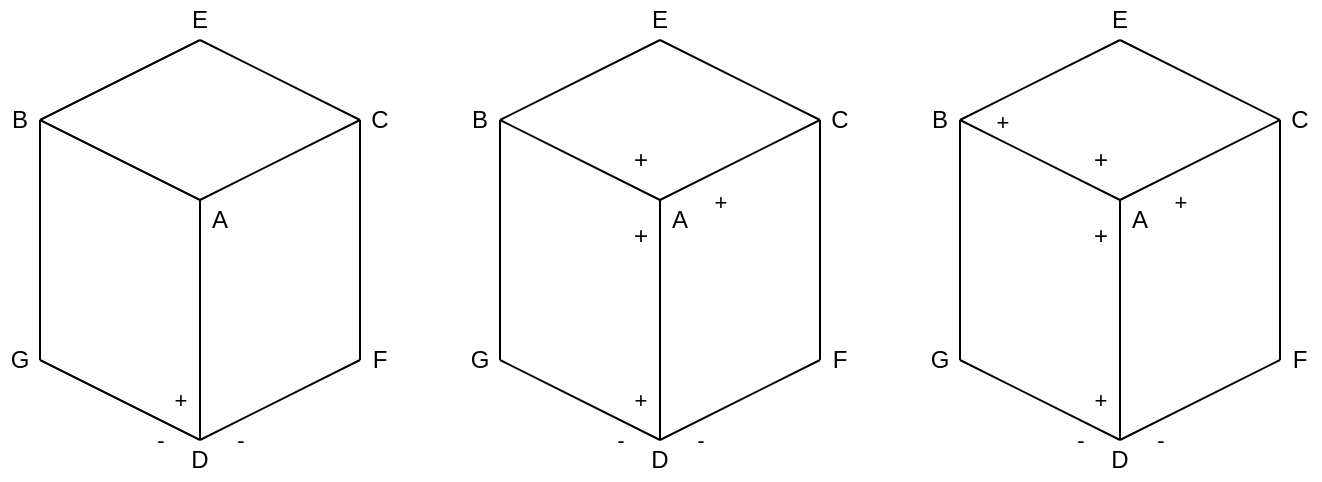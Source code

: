 <mxfile version="16.5.2" type="device"><diagram id="_c-jluAhfx_kgPv7KN8i" name="Page-1"><mxGraphModel dx="587" dy="516" grid="1" gridSize="10" guides="1" tooltips="1" connect="1" arrows="1" fold="1" page="1" pageScale="1" pageWidth="700" pageHeight="275" math="0" shadow="0"><root><mxCell id="0"/><mxCell id="1" parent="0"/><mxCell id="_P-QnC3Qy20Uhr5xZoNY-1" value="" style="endArrow=none;html=1;rounded=0;fontFamily=Helvetica;fontSize=12;" parent="1" edge="1"><mxGeometry width="50" height="50" relative="1" as="geometry"><mxPoint x="40" y="80" as="sourcePoint"/><mxPoint x="120" y="40" as="targetPoint"/></mxGeometry></mxCell><mxCell id="_P-QnC3Qy20Uhr5xZoNY-2" value="" style="endArrow=none;html=1;rounded=0;fontFamily=Helvetica;fontSize=12;" parent="1" edge="1"><mxGeometry width="50" height="50" relative="1" as="geometry"><mxPoint x="120" y="120" as="sourcePoint"/><mxPoint x="200" y="80" as="targetPoint"/></mxGeometry></mxCell><mxCell id="_P-QnC3Qy20Uhr5xZoNY-3" value="" style="endArrow=none;html=1;rounded=0;fontFamily=Helvetica;fontSize=12;" parent="1" edge="1"><mxGeometry width="50" height="50" relative="1" as="geometry"><mxPoint x="200" y="80" as="sourcePoint"/><mxPoint x="120" y="40" as="targetPoint"/></mxGeometry></mxCell><mxCell id="_P-QnC3Qy20Uhr5xZoNY-4" value="" style="endArrow=none;html=1;rounded=0;fontFamily=Helvetica;fontSize=12;" parent="1" edge="1"><mxGeometry width="50" height="50" relative="1" as="geometry"><mxPoint x="120" y="120" as="sourcePoint"/><mxPoint x="40" y="80" as="targetPoint"/></mxGeometry></mxCell><mxCell id="_P-QnC3Qy20Uhr5xZoNY-5" value="" style="endArrow=none;html=1;rounded=0;fontFamily=Helvetica;fontSize=12;" parent="1" edge="1"><mxGeometry width="50" height="50" relative="1" as="geometry"><mxPoint x="120" y="240" as="sourcePoint"/><mxPoint x="200" y="200" as="targetPoint"/></mxGeometry></mxCell><mxCell id="naK5xHN3AxJkG5GBANvd-54" value="-" style="edgeLabel;html=1;align=center;verticalAlign=middle;resizable=0;points=[];" parent="_P-QnC3Qy20Uhr5xZoNY-5" vertex="1" connectable="0"><mxGeometry x="-0.693" y="-2" relative="1" as="geometry"><mxPoint x="7" y="4" as="offset"/></mxGeometry></mxCell><mxCell id="_P-QnC3Qy20Uhr5xZoNY-6" value="" style="endArrow=none;html=1;rounded=0;fontFamily=Helvetica;fontSize=12;" parent="1" edge="1"><mxGeometry width="50" height="50" relative="1" as="geometry"><mxPoint x="120" y="240" as="sourcePoint"/><mxPoint x="40" y="200" as="targetPoint"/></mxGeometry></mxCell><mxCell id="naK5xHN3AxJkG5GBANvd-53" value="-" style="edgeLabel;html=1;align=center;verticalAlign=middle;resizable=0;points=[];" parent="_P-QnC3Qy20Uhr5xZoNY-6" vertex="1" connectable="0"><mxGeometry x="-0.601" y="2" relative="1" as="geometry"><mxPoint x="-3" y="6" as="offset"/></mxGeometry></mxCell><mxCell id="_P-QnC3Qy20Uhr5xZoNY-7" value="" style="endArrow=none;html=1;rounded=0;fontFamily=Helvetica;fontSize=12;" parent="1" edge="1"><mxGeometry width="50" height="50" relative="1" as="geometry"><mxPoint x="40" y="200" as="sourcePoint"/><mxPoint x="40" y="80" as="targetPoint"/></mxGeometry></mxCell><mxCell id="_P-QnC3Qy20Uhr5xZoNY-8" value="" style="endArrow=none;html=1;rounded=0;fontFamily=Helvetica;fontSize=12;" parent="1" edge="1"><mxGeometry width="50" height="50" relative="1" as="geometry"><mxPoint x="120" y="240" as="sourcePoint"/><mxPoint x="120" y="120" as="targetPoint"/></mxGeometry></mxCell><mxCell id="naK5xHN3AxJkG5GBANvd-52" value="+" style="edgeLabel;html=1;align=center;verticalAlign=middle;resizable=0;points=[];" parent="_P-QnC3Qy20Uhr5xZoNY-8" vertex="1" connectable="0"><mxGeometry x="-0.733" y="2" relative="1" as="geometry"><mxPoint x="-8" y="-4" as="offset"/></mxGeometry></mxCell><mxCell id="_P-QnC3Qy20Uhr5xZoNY-9" value="" style="endArrow=none;html=1;rounded=0;fontFamily=Helvetica;fontSize=12;" parent="1" edge="1"><mxGeometry width="50" height="50" relative="1" as="geometry"><mxPoint x="200" y="200" as="sourcePoint"/><mxPoint x="200" y="80" as="targetPoint"/></mxGeometry></mxCell><mxCell id="_P-QnC3Qy20Uhr5xZoNY-10" value="E" style="text;html=1;strokeColor=none;fillColor=none;align=center;verticalAlign=middle;whiteSpace=wrap;rounded=0;fontFamily=Helvetica;fontSize=12;" parent="1" vertex="1"><mxGeometry x="110" y="20" width="20" height="20" as="geometry"/></mxCell><mxCell id="_P-QnC3Qy20Uhr5xZoNY-11" value="B" style="text;html=1;strokeColor=none;fillColor=none;align=center;verticalAlign=middle;whiteSpace=wrap;rounded=0;fontFamily=Helvetica;fontSize=12;" parent="1" vertex="1"><mxGeometry x="20" y="70" width="20" height="20" as="geometry"/></mxCell><mxCell id="_P-QnC3Qy20Uhr5xZoNY-12" value="A" style="text;html=1;strokeColor=none;fillColor=none;align=center;verticalAlign=middle;whiteSpace=wrap;rounded=0;fontFamily=Helvetica;fontSize=12;" parent="1" vertex="1"><mxGeometry x="120" y="120" width="20" height="20" as="geometry"/></mxCell><mxCell id="_P-QnC3Qy20Uhr5xZoNY-13" value="G" style="text;html=1;strokeColor=none;fillColor=none;align=center;verticalAlign=middle;whiteSpace=wrap;rounded=0;fontFamily=Helvetica;fontSize=12;" parent="1" vertex="1"><mxGeometry x="20" y="190" width="20" height="20" as="geometry"/></mxCell><mxCell id="_P-QnC3Qy20Uhr5xZoNY-14" value="D" style="text;html=1;strokeColor=none;fillColor=none;align=center;verticalAlign=middle;whiteSpace=wrap;rounded=0;fontFamily=Helvetica;fontSize=12;" parent="1" vertex="1"><mxGeometry x="110" y="240" width="20" height="20" as="geometry"/></mxCell><mxCell id="_P-QnC3Qy20Uhr5xZoNY-15" value="C" style="text;html=1;strokeColor=none;fillColor=none;align=center;verticalAlign=middle;whiteSpace=wrap;rounded=0;fontFamily=Helvetica;fontSize=12;" parent="1" vertex="1"><mxGeometry x="200" y="70" width="20" height="20" as="geometry"/></mxCell><mxCell id="_P-QnC3Qy20Uhr5xZoNY-16" value="F" style="text;html=1;strokeColor=none;fillColor=none;align=center;verticalAlign=middle;whiteSpace=wrap;rounded=0;fontFamily=Helvetica;fontSize=12;" parent="1" vertex="1"><mxGeometry x="200" y="190" width="20" height="20" as="geometry"/></mxCell><mxCell id="nXrxXAfIPLmB9yx9mUCx-1" value="" style="endArrow=none;html=1;rounded=0;fontFamily=Helvetica;fontSize=12;" edge="1" parent="1"><mxGeometry width="50" height="50" relative="1" as="geometry"><mxPoint x="270" y="80" as="sourcePoint"/><mxPoint x="350" y="40" as="targetPoint"/></mxGeometry></mxCell><mxCell id="nXrxXAfIPLmB9yx9mUCx-2" value="" style="endArrow=none;html=1;rounded=0;fontFamily=Helvetica;fontSize=12;" edge="1" parent="1"><mxGeometry width="50" height="50" relative="1" as="geometry"><mxPoint x="350" y="120" as="sourcePoint"/><mxPoint x="430" y="80" as="targetPoint"/></mxGeometry></mxCell><mxCell id="nXrxXAfIPLmB9yx9mUCx-22" value="+" style="edgeLabel;html=1;align=center;verticalAlign=middle;resizable=0;points=[];" vertex="1" connectable="0" parent="nXrxXAfIPLmB9yx9mUCx-2"><mxGeometry x="-0.515" y="-1" relative="1" as="geometry"><mxPoint x="10" y="9" as="offset"/></mxGeometry></mxCell><mxCell id="nXrxXAfIPLmB9yx9mUCx-3" value="" style="endArrow=none;html=1;rounded=0;fontFamily=Helvetica;fontSize=12;" edge="1" parent="1"><mxGeometry width="50" height="50" relative="1" as="geometry"><mxPoint x="430" y="80" as="sourcePoint"/><mxPoint x="350" y="40" as="targetPoint"/></mxGeometry></mxCell><mxCell id="nXrxXAfIPLmB9yx9mUCx-4" value="" style="endArrow=none;html=1;rounded=0;fontFamily=Helvetica;fontSize=12;" edge="1" parent="1"><mxGeometry width="50" height="50" relative="1" as="geometry"><mxPoint x="350" y="120" as="sourcePoint"/><mxPoint x="270" y="80" as="targetPoint"/></mxGeometry></mxCell><mxCell id="nXrxXAfIPLmB9yx9mUCx-5" value="" style="endArrow=none;html=1;rounded=0;fontFamily=Helvetica;fontSize=12;" edge="1" parent="1"><mxGeometry width="50" height="50" relative="1" as="geometry"><mxPoint x="350" y="240" as="sourcePoint"/><mxPoint x="430" y="200" as="targetPoint"/></mxGeometry></mxCell><mxCell id="nXrxXAfIPLmB9yx9mUCx-6" value="-" style="edgeLabel;html=1;align=center;verticalAlign=middle;resizable=0;points=[];" vertex="1" connectable="0" parent="nXrxXAfIPLmB9yx9mUCx-5"><mxGeometry x="-0.693" y="-2" relative="1" as="geometry"><mxPoint x="7" y="4" as="offset"/></mxGeometry></mxCell><mxCell id="nXrxXAfIPLmB9yx9mUCx-7" value="" style="endArrow=none;html=1;rounded=0;fontFamily=Helvetica;fontSize=12;" edge="1" parent="1"><mxGeometry width="50" height="50" relative="1" as="geometry"><mxPoint x="350" y="240" as="sourcePoint"/><mxPoint x="270" y="200" as="targetPoint"/></mxGeometry></mxCell><mxCell id="nXrxXAfIPLmB9yx9mUCx-8" value="-" style="edgeLabel;html=1;align=center;verticalAlign=middle;resizable=0;points=[];" vertex="1" connectable="0" parent="nXrxXAfIPLmB9yx9mUCx-7"><mxGeometry x="-0.601" y="2" relative="1" as="geometry"><mxPoint x="-3" y="6" as="offset"/></mxGeometry></mxCell><mxCell id="nXrxXAfIPLmB9yx9mUCx-9" value="" style="endArrow=none;html=1;rounded=0;fontFamily=Helvetica;fontSize=12;" edge="1" parent="1"><mxGeometry width="50" height="50" relative="1" as="geometry"><mxPoint x="270" y="200" as="sourcePoint"/><mxPoint x="270" y="80" as="targetPoint"/></mxGeometry></mxCell><mxCell id="nXrxXAfIPLmB9yx9mUCx-10" value="" style="endArrow=none;html=1;rounded=0;fontFamily=Helvetica;fontSize=12;" edge="1" parent="1"><mxGeometry width="50" height="50" relative="1" as="geometry"><mxPoint x="350" y="240" as="sourcePoint"/><mxPoint x="350" y="120" as="targetPoint"/></mxGeometry></mxCell><mxCell id="nXrxXAfIPLmB9yx9mUCx-11" value="+" style="edgeLabel;html=1;align=center;verticalAlign=middle;resizable=0;points=[];" vertex="1" connectable="0" parent="nXrxXAfIPLmB9yx9mUCx-10"><mxGeometry x="-0.733" y="2" relative="1" as="geometry"><mxPoint x="-8" y="-4" as="offset"/></mxGeometry></mxCell><mxCell id="nXrxXAfIPLmB9yx9mUCx-12" value="" style="endArrow=none;html=1;rounded=0;fontFamily=Helvetica;fontSize=12;" edge="1" parent="1"><mxGeometry width="50" height="50" relative="1" as="geometry"><mxPoint x="430" y="200" as="sourcePoint"/><mxPoint x="430" y="80" as="targetPoint"/></mxGeometry></mxCell><mxCell id="nXrxXAfIPLmB9yx9mUCx-13" value="E" style="text;html=1;strokeColor=none;fillColor=none;align=center;verticalAlign=middle;whiteSpace=wrap;rounded=0;fontFamily=Helvetica;fontSize=12;" vertex="1" parent="1"><mxGeometry x="340" y="20" width="20" height="20" as="geometry"/></mxCell><mxCell id="nXrxXAfIPLmB9yx9mUCx-14" value="B" style="text;html=1;strokeColor=none;fillColor=none;align=center;verticalAlign=middle;whiteSpace=wrap;rounded=0;fontFamily=Helvetica;fontSize=12;" vertex="1" parent="1"><mxGeometry x="250" y="70" width="20" height="20" as="geometry"/></mxCell><mxCell id="nXrxXAfIPLmB9yx9mUCx-15" value="A" style="text;html=1;strokeColor=none;fillColor=none;align=center;verticalAlign=middle;whiteSpace=wrap;rounded=0;fontFamily=Helvetica;fontSize=12;" vertex="1" parent="1"><mxGeometry x="350" y="120" width="20" height="20" as="geometry"/></mxCell><mxCell id="nXrxXAfIPLmB9yx9mUCx-16" value="G" style="text;html=1;strokeColor=none;fillColor=none;align=center;verticalAlign=middle;whiteSpace=wrap;rounded=0;fontFamily=Helvetica;fontSize=12;" vertex="1" parent="1"><mxGeometry x="250" y="190" width="20" height="20" as="geometry"/></mxCell><mxCell id="nXrxXAfIPLmB9yx9mUCx-17" value="D" style="text;html=1;strokeColor=none;fillColor=none;align=center;verticalAlign=middle;whiteSpace=wrap;rounded=0;fontFamily=Helvetica;fontSize=12;" vertex="1" parent="1"><mxGeometry x="340" y="240" width="20" height="20" as="geometry"/></mxCell><mxCell id="nXrxXAfIPLmB9yx9mUCx-18" value="C" style="text;html=1;strokeColor=none;fillColor=none;align=center;verticalAlign=middle;whiteSpace=wrap;rounded=0;fontFamily=Helvetica;fontSize=12;" vertex="1" parent="1"><mxGeometry x="430" y="70" width="20" height="20" as="geometry"/></mxCell><mxCell id="nXrxXAfIPLmB9yx9mUCx-19" value="F" style="text;html=1;strokeColor=none;fillColor=none;align=center;verticalAlign=middle;whiteSpace=wrap;rounded=0;fontFamily=Helvetica;fontSize=12;" vertex="1" parent="1"><mxGeometry x="430" y="190" width="20" height="20" as="geometry"/></mxCell><mxCell id="nXrxXAfIPLmB9yx9mUCx-20" value="+" style="text;html=1;align=center;verticalAlign=middle;resizable=0;points=[];autosize=1;strokeColor=none;fillColor=none;" vertex="1" parent="1"><mxGeometry x="330" y="128" width="20" height="20" as="geometry"/></mxCell><mxCell id="nXrxXAfIPLmB9yx9mUCx-21" value="+" style="text;html=1;align=center;verticalAlign=middle;resizable=0;points=[];autosize=1;strokeColor=none;fillColor=none;" vertex="1" parent="1"><mxGeometry x="330" y="90" width="20" height="20" as="geometry"/></mxCell><mxCell id="nXrxXAfIPLmB9yx9mUCx-62" value="" style="endArrow=none;html=1;rounded=0;fontFamily=Helvetica;fontSize=12;" edge="1" parent="1"><mxGeometry width="50" height="50" relative="1" as="geometry"><mxPoint x="500" y="80" as="sourcePoint"/><mxPoint x="580" y="40.0" as="targetPoint"/></mxGeometry></mxCell><mxCell id="nXrxXAfIPLmB9yx9mUCx-63" value="" style="endArrow=none;html=1;rounded=0;fontFamily=Helvetica;fontSize=12;" edge="1" parent="1"><mxGeometry width="50" height="50" relative="1" as="geometry"><mxPoint x="580" y="120" as="sourcePoint"/><mxPoint x="660.0" y="80" as="targetPoint"/></mxGeometry></mxCell><mxCell id="nXrxXAfIPLmB9yx9mUCx-64" value="+" style="edgeLabel;html=1;align=center;verticalAlign=middle;resizable=0;points=[];" vertex="1" connectable="0" parent="nXrxXAfIPLmB9yx9mUCx-63"><mxGeometry x="-0.515" y="-1" relative="1" as="geometry"><mxPoint x="10" y="9" as="offset"/></mxGeometry></mxCell><mxCell id="nXrxXAfIPLmB9yx9mUCx-65" value="" style="endArrow=none;html=1;rounded=0;fontFamily=Helvetica;fontSize=12;" edge="1" parent="1"><mxGeometry width="50" height="50" relative="1" as="geometry"><mxPoint x="660.0" y="80" as="sourcePoint"/><mxPoint x="580" y="40.0" as="targetPoint"/></mxGeometry></mxCell><mxCell id="nXrxXAfIPLmB9yx9mUCx-66" value="" style="endArrow=none;html=1;rounded=0;fontFamily=Helvetica;fontSize=12;" edge="1" parent="1"><mxGeometry width="50" height="50" relative="1" as="geometry"><mxPoint x="580" y="120" as="sourcePoint"/><mxPoint x="500" y="80" as="targetPoint"/></mxGeometry></mxCell><mxCell id="nXrxXAfIPLmB9yx9mUCx-84" value="+" style="edgeLabel;html=1;align=center;verticalAlign=middle;resizable=0;points=[];" vertex="1" connectable="0" parent="nXrxXAfIPLmB9yx9mUCx-66"><mxGeometry x="0.69" y="-2" relative="1" as="geometry"><mxPoint x="7" y="-4" as="offset"/></mxGeometry></mxCell><mxCell id="nXrxXAfIPLmB9yx9mUCx-67" value="" style="endArrow=none;html=1;rounded=0;fontFamily=Helvetica;fontSize=12;" edge="1" parent="1"><mxGeometry width="50" height="50" relative="1" as="geometry"><mxPoint x="580" y="240" as="sourcePoint"/><mxPoint x="660.0" y="200" as="targetPoint"/></mxGeometry></mxCell><mxCell id="nXrxXAfIPLmB9yx9mUCx-68" value="-" style="edgeLabel;html=1;align=center;verticalAlign=middle;resizable=0;points=[];" vertex="1" connectable="0" parent="nXrxXAfIPLmB9yx9mUCx-67"><mxGeometry x="-0.693" y="-2" relative="1" as="geometry"><mxPoint x="7" y="4" as="offset"/></mxGeometry></mxCell><mxCell id="nXrxXAfIPLmB9yx9mUCx-69" value="" style="endArrow=none;html=1;rounded=0;fontFamily=Helvetica;fontSize=12;" edge="1" parent="1"><mxGeometry width="50" height="50" relative="1" as="geometry"><mxPoint x="580" y="240" as="sourcePoint"/><mxPoint x="500" y="200" as="targetPoint"/></mxGeometry></mxCell><mxCell id="nXrxXAfIPLmB9yx9mUCx-70" value="-" style="edgeLabel;html=1;align=center;verticalAlign=middle;resizable=0;points=[];" vertex="1" connectable="0" parent="nXrxXAfIPLmB9yx9mUCx-69"><mxGeometry x="-0.601" y="2" relative="1" as="geometry"><mxPoint x="-3" y="6" as="offset"/></mxGeometry></mxCell><mxCell id="nXrxXAfIPLmB9yx9mUCx-71" value="" style="endArrow=none;html=1;rounded=0;fontFamily=Helvetica;fontSize=12;" edge="1" parent="1"><mxGeometry width="50" height="50" relative="1" as="geometry"><mxPoint x="500" y="200" as="sourcePoint"/><mxPoint x="500" y="80" as="targetPoint"/></mxGeometry></mxCell><mxCell id="nXrxXAfIPLmB9yx9mUCx-72" value="" style="endArrow=none;html=1;rounded=0;fontFamily=Helvetica;fontSize=12;" edge="1" parent="1"><mxGeometry width="50" height="50" relative="1" as="geometry"><mxPoint x="580" y="240" as="sourcePoint"/><mxPoint x="580" y="120" as="targetPoint"/></mxGeometry></mxCell><mxCell id="nXrxXAfIPLmB9yx9mUCx-73" value="+" style="edgeLabel;html=1;align=center;verticalAlign=middle;resizable=0;points=[];" vertex="1" connectable="0" parent="nXrxXAfIPLmB9yx9mUCx-72"><mxGeometry x="-0.733" y="2" relative="1" as="geometry"><mxPoint x="-8" y="-4" as="offset"/></mxGeometry></mxCell><mxCell id="nXrxXAfIPLmB9yx9mUCx-74" value="" style="endArrow=none;html=1;rounded=0;fontFamily=Helvetica;fontSize=12;" edge="1" parent="1"><mxGeometry width="50" height="50" relative="1" as="geometry"><mxPoint x="660.0" y="200" as="sourcePoint"/><mxPoint x="660.0" y="80" as="targetPoint"/></mxGeometry></mxCell><mxCell id="nXrxXAfIPLmB9yx9mUCx-75" value="E" style="text;html=1;strokeColor=none;fillColor=none;align=center;verticalAlign=middle;whiteSpace=wrap;rounded=0;fontFamily=Helvetica;fontSize=12;" vertex="1" parent="1"><mxGeometry x="570" y="20" width="20" height="20" as="geometry"/></mxCell><mxCell id="nXrxXAfIPLmB9yx9mUCx-76" value="B" style="text;html=1;strokeColor=none;fillColor=none;align=center;verticalAlign=middle;whiteSpace=wrap;rounded=0;fontFamily=Helvetica;fontSize=12;" vertex="1" parent="1"><mxGeometry x="480" y="70" width="20" height="20" as="geometry"/></mxCell><mxCell id="nXrxXAfIPLmB9yx9mUCx-77" value="A" style="text;html=1;strokeColor=none;fillColor=none;align=center;verticalAlign=middle;whiteSpace=wrap;rounded=0;fontFamily=Helvetica;fontSize=12;" vertex="1" parent="1"><mxGeometry x="580" y="120" width="20" height="20" as="geometry"/></mxCell><mxCell id="nXrxXAfIPLmB9yx9mUCx-78" value="G" style="text;html=1;strokeColor=none;fillColor=none;align=center;verticalAlign=middle;whiteSpace=wrap;rounded=0;fontFamily=Helvetica;fontSize=12;" vertex="1" parent="1"><mxGeometry x="480" y="190" width="20" height="20" as="geometry"/></mxCell><mxCell id="nXrxXAfIPLmB9yx9mUCx-79" value="D" style="text;html=1;strokeColor=none;fillColor=none;align=center;verticalAlign=middle;whiteSpace=wrap;rounded=0;fontFamily=Helvetica;fontSize=12;" vertex="1" parent="1"><mxGeometry x="570" y="240" width="20" height="20" as="geometry"/></mxCell><mxCell id="nXrxXAfIPLmB9yx9mUCx-80" value="C" style="text;html=1;strokeColor=none;fillColor=none;align=center;verticalAlign=middle;whiteSpace=wrap;rounded=0;fontFamily=Helvetica;fontSize=12;" vertex="1" parent="1"><mxGeometry x="660" y="70" width="20" height="20" as="geometry"/></mxCell><mxCell id="nXrxXAfIPLmB9yx9mUCx-81" value="F" style="text;html=1;strokeColor=none;fillColor=none;align=center;verticalAlign=middle;whiteSpace=wrap;rounded=0;fontFamily=Helvetica;fontSize=12;" vertex="1" parent="1"><mxGeometry x="660" y="190" width="20" height="20" as="geometry"/></mxCell><mxCell id="nXrxXAfIPLmB9yx9mUCx-82" value="+" style="text;html=1;align=center;verticalAlign=middle;resizable=0;points=[];autosize=1;strokeColor=none;fillColor=none;" vertex="1" parent="1"><mxGeometry x="560" y="128" width="20" height="20" as="geometry"/></mxCell><mxCell id="nXrxXAfIPLmB9yx9mUCx-83" value="+" style="text;html=1;align=center;verticalAlign=middle;resizable=0;points=[];autosize=1;strokeColor=none;fillColor=none;" vertex="1" parent="1"><mxGeometry x="560" y="90" width="20" height="20" as="geometry"/></mxCell></root></mxGraphModel></diagram></mxfile>